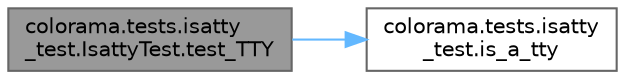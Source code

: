 digraph "colorama.tests.isatty_test.IsattyTest.test_TTY"
{
 // LATEX_PDF_SIZE
  bgcolor="transparent";
  edge [fontname=Helvetica,fontsize=10,labelfontname=Helvetica,labelfontsize=10];
  node [fontname=Helvetica,fontsize=10,shape=box,height=0.2,width=0.4];
  rankdir="LR";
  Node1 [id="Node000001",label="colorama.tests.isatty\l_test.IsattyTest.test_TTY",height=0.2,width=0.4,color="gray40", fillcolor="grey60", style="filled", fontcolor="black",tooltip=" "];
  Node1 -> Node2 [id="edge1_Node000001_Node000002",color="steelblue1",style="solid",tooltip=" "];
  Node2 [id="Node000002",label="colorama.tests.isatty\l_test.is_a_tty",height=0.2,width=0.4,color="grey40", fillcolor="white", style="filled",URL="$namespacecolorama_1_1tests_1_1isatty__test.html#a74412f52350ba5a6960ef417a2edcbe2",tooltip=" "];
}
